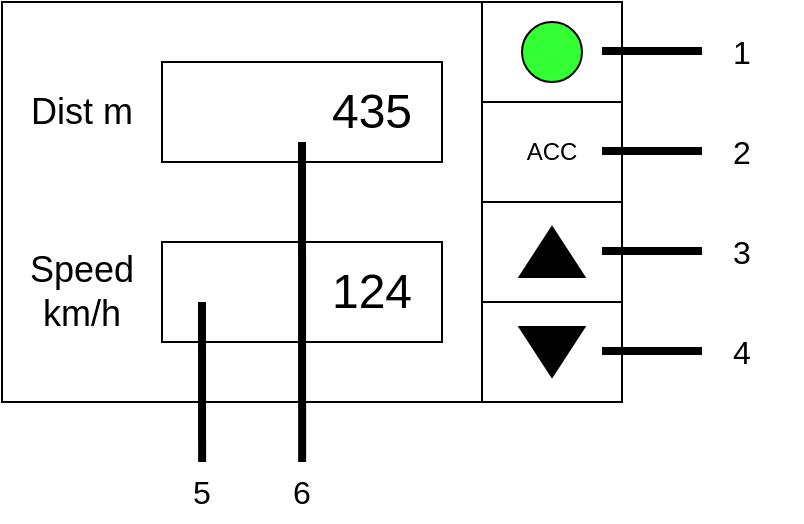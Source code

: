 <mxfile version="28.1.2">
  <diagram name="Page-1" id="-TCx3wRqW-5zkJ1dhHvx">
    <mxGraphModel dx="1106" dy="980" grid="1" gridSize="10" guides="1" tooltips="1" connect="1" arrows="1" fold="1" page="1" pageScale="1" pageWidth="850" pageHeight="1100" math="0" shadow="0">
      <root>
        <mxCell id="0" />
        <mxCell id="1" parent="0" />
        <mxCell id="4uBUJgrUYLANFFD17rUm-1" value="" style="rounded=0;whiteSpace=wrap;html=1;" vertex="1" parent="1">
          <mxGeometry x="120" y="120" width="240" height="200" as="geometry" />
        </mxCell>
        <mxCell id="4uBUJgrUYLANFFD17rUm-4" value="" style="rounded=0;whiteSpace=wrap;html=1;" vertex="1" parent="1">
          <mxGeometry x="360" y="270" width="70" height="50" as="geometry" />
        </mxCell>
        <mxCell id="4uBUJgrUYLANFFD17rUm-5" value="" style="rounded=0;whiteSpace=wrap;html=1;" vertex="1" parent="1">
          <mxGeometry x="360" y="220" width="70" height="50" as="geometry" />
        </mxCell>
        <mxCell id="4uBUJgrUYLANFFD17rUm-6" value="" style="rounded=0;whiteSpace=wrap;html=1;" vertex="1" parent="1">
          <mxGeometry x="200" y="240" width="140" height="50" as="geometry" />
        </mxCell>
        <mxCell id="4uBUJgrUYLANFFD17rUm-7" value="" style="rounded=0;whiteSpace=wrap;html=1;" vertex="1" parent="1">
          <mxGeometry x="360" y="170" width="70" height="50" as="geometry" />
        </mxCell>
        <mxCell id="4uBUJgrUYLANFFD17rUm-8" value="" style="rounded=0;whiteSpace=wrap;html=1;" vertex="1" parent="1">
          <mxGeometry x="360" y="120" width="70" height="50" as="geometry" />
        </mxCell>
        <mxCell id="4uBUJgrUYLANFFD17rUm-9" value="" style="triangle;whiteSpace=wrap;html=1;rotation=-90;fillStyle=solid;strokeColor=default;fillColor=#000000;" vertex="1" parent="1">
          <mxGeometry x="382.5" y="228.75" width="25" height="32.5" as="geometry" />
        </mxCell>
        <mxCell id="4uBUJgrUYLANFFD17rUm-10" value="" style="triangle;whiteSpace=wrap;html=1;rotation=90;fillStyle=solid;strokeColor=default;fillColor=#000000;" vertex="1" parent="1">
          <mxGeometry x="382.5" y="278.75" width="25" height="32.5" as="geometry" />
        </mxCell>
        <mxCell id="4uBUJgrUYLANFFD17rUm-11" value="ACC" style="text;html=1;align=center;verticalAlign=middle;whiteSpace=wrap;rounded=0;" vertex="1" parent="1">
          <mxGeometry x="365" y="180" width="60" height="30" as="geometry" />
        </mxCell>
        <mxCell id="4uBUJgrUYLANFFD17rUm-12" value="" style="ellipse;whiteSpace=wrap;html=1;aspect=fixed;fillColor=#33FF33;" vertex="1" parent="1">
          <mxGeometry x="380" y="130" width="30" height="30" as="geometry" />
        </mxCell>
        <mxCell id="4uBUJgrUYLANFFD17rUm-14" value="Speed km/h" style="text;html=1;align=center;verticalAlign=middle;whiteSpace=wrap;rounded=0;fontSize=18;" vertex="1" parent="1">
          <mxGeometry x="130" y="250" width="60" height="30" as="geometry" />
        </mxCell>
        <mxCell id="4uBUJgrUYLANFFD17rUm-15" value="" style="rounded=0;whiteSpace=wrap;html=1;" vertex="1" parent="1">
          <mxGeometry x="200" y="150" width="140" height="50" as="geometry" />
        </mxCell>
        <mxCell id="4uBUJgrUYLANFFD17rUm-16" value="Dist m" style="text;html=1;align=center;verticalAlign=middle;whiteSpace=wrap;rounded=0;fontSize=18;" vertex="1" parent="1">
          <mxGeometry x="130" y="160" width="60" height="30" as="geometry" />
        </mxCell>
        <mxCell id="4uBUJgrUYLANFFD17rUm-17" value="&lt;font style=&quot;font-size: 24px;&quot;&gt;124&lt;/font&gt;" style="text;html=1;align=center;verticalAlign=middle;whiteSpace=wrap;rounded=0;fontSize=18;" vertex="1" parent="1">
          <mxGeometry x="270" y="250" width="70" height="30" as="geometry" />
        </mxCell>
        <mxCell id="4uBUJgrUYLANFFD17rUm-18" value="&lt;font style=&quot;font-size: 24px;&quot;&gt;435&lt;/font&gt;" style="text;html=1;align=center;verticalAlign=middle;whiteSpace=wrap;rounded=0;fontSize=18;" vertex="1" parent="1">
          <mxGeometry x="270" y="160" width="70" height="30" as="geometry" />
        </mxCell>
        <mxCell id="4uBUJgrUYLANFFD17rUm-20" value="" style="endArrow=none;html=1;rounded=0;strokeWidth=4;" edge="1" parent="1">
          <mxGeometry width="50" height="50" relative="1" as="geometry">
            <mxPoint x="420" y="244.5" as="sourcePoint" />
            <mxPoint x="470" y="244.5" as="targetPoint" />
          </mxGeometry>
        </mxCell>
        <mxCell id="4uBUJgrUYLANFFD17rUm-21" value="" style="endArrow=none;html=1;rounded=0;strokeWidth=4;" edge="1" parent="1">
          <mxGeometry width="50" height="50" relative="1" as="geometry">
            <mxPoint x="420" y="194.5" as="sourcePoint" />
            <mxPoint x="470" y="194.5" as="targetPoint" />
          </mxGeometry>
        </mxCell>
        <mxCell id="4uBUJgrUYLANFFD17rUm-22" value="" style="endArrow=none;html=1;rounded=0;strokeWidth=4;" edge="1" parent="1">
          <mxGeometry width="50" height="50" relative="1" as="geometry">
            <mxPoint x="420" y="144.5" as="sourcePoint" />
            <mxPoint x="470" y="144.5" as="targetPoint" />
          </mxGeometry>
        </mxCell>
        <mxCell id="4uBUJgrUYLANFFD17rUm-23" value="&lt;font style=&quot;font-size: 16px;&quot;&gt;1&lt;/font&gt;" style="text;html=1;align=center;verticalAlign=middle;whiteSpace=wrap;rounded=0;" vertex="1" parent="1">
          <mxGeometry x="460" y="130" width="60" height="30" as="geometry" />
        </mxCell>
        <mxCell id="4uBUJgrUYLANFFD17rUm-24" value="&lt;font style=&quot;font-size: 16px;&quot;&gt;2&lt;/font&gt;" style="text;html=1;align=center;verticalAlign=middle;whiteSpace=wrap;rounded=0;" vertex="1" parent="1">
          <mxGeometry x="460" y="180" width="60" height="30" as="geometry" />
        </mxCell>
        <mxCell id="4uBUJgrUYLANFFD17rUm-25" value="&lt;font style=&quot;font-size: 16px;&quot;&gt;3&lt;/font&gt;" style="text;html=1;align=center;verticalAlign=middle;whiteSpace=wrap;rounded=0;" vertex="1" parent="1">
          <mxGeometry x="460" y="230" width="60" height="30" as="geometry" />
        </mxCell>
        <mxCell id="4uBUJgrUYLANFFD17rUm-26" value="&lt;font style=&quot;font-size: 16px;&quot;&gt;4&lt;/font&gt;" style="text;html=1;align=center;verticalAlign=middle;whiteSpace=wrap;rounded=0;" vertex="1" parent="1">
          <mxGeometry x="460" y="280" width="60" height="30" as="geometry" />
        </mxCell>
        <mxCell id="4uBUJgrUYLANFFD17rUm-29" value="" style="endArrow=none;html=1;rounded=0;strokeWidth=4;" edge="1" parent="1">
          <mxGeometry width="50" height="50" relative="1" as="geometry">
            <mxPoint x="420" y="294.5" as="sourcePoint" />
            <mxPoint x="470" y="294.5" as="targetPoint" />
          </mxGeometry>
        </mxCell>
        <mxCell id="4uBUJgrUYLANFFD17rUm-30" value="" style="endArrow=none;html=1;rounded=0;strokeWidth=4;entryX=0.321;entryY=0.6;entryDx=0;entryDy=0;entryPerimeter=0;" edge="1" parent="1">
          <mxGeometry width="50" height="50" relative="1" as="geometry">
            <mxPoint x="220.06" y="350" as="sourcePoint" />
            <mxPoint x="220.0" y="270" as="targetPoint" />
          </mxGeometry>
        </mxCell>
        <mxCell id="4uBUJgrUYLANFFD17rUm-31" value="" style="endArrow=none;html=1;rounded=0;strokeWidth=4;entryX=0;entryY=1;entryDx=0;entryDy=0;" edge="1" parent="1" target="4uBUJgrUYLANFFD17rUm-18">
          <mxGeometry width="50" height="50" relative="1" as="geometry">
            <mxPoint x="270.06" y="350" as="sourcePoint" />
            <mxPoint x="270" y="270" as="targetPoint" />
          </mxGeometry>
        </mxCell>
        <mxCell id="4uBUJgrUYLANFFD17rUm-32" value="&lt;font style=&quot;font-size: 16px;&quot;&gt;5&lt;/font&gt;" style="text;html=1;align=center;verticalAlign=middle;whiteSpace=wrap;rounded=0;" vertex="1" parent="1">
          <mxGeometry x="190" y="350" width="60" height="30" as="geometry" />
        </mxCell>
        <mxCell id="4uBUJgrUYLANFFD17rUm-33" value="&lt;font style=&quot;font-size: 16px;&quot;&gt;6&lt;/font&gt;" style="text;html=1;align=center;verticalAlign=middle;whiteSpace=wrap;rounded=0;" vertex="1" parent="1">
          <mxGeometry x="240" y="350" width="60" height="30" as="geometry" />
        </mxCell>
      </root>
    </mxGraphModel>
  </diagram>
</mxfile>
